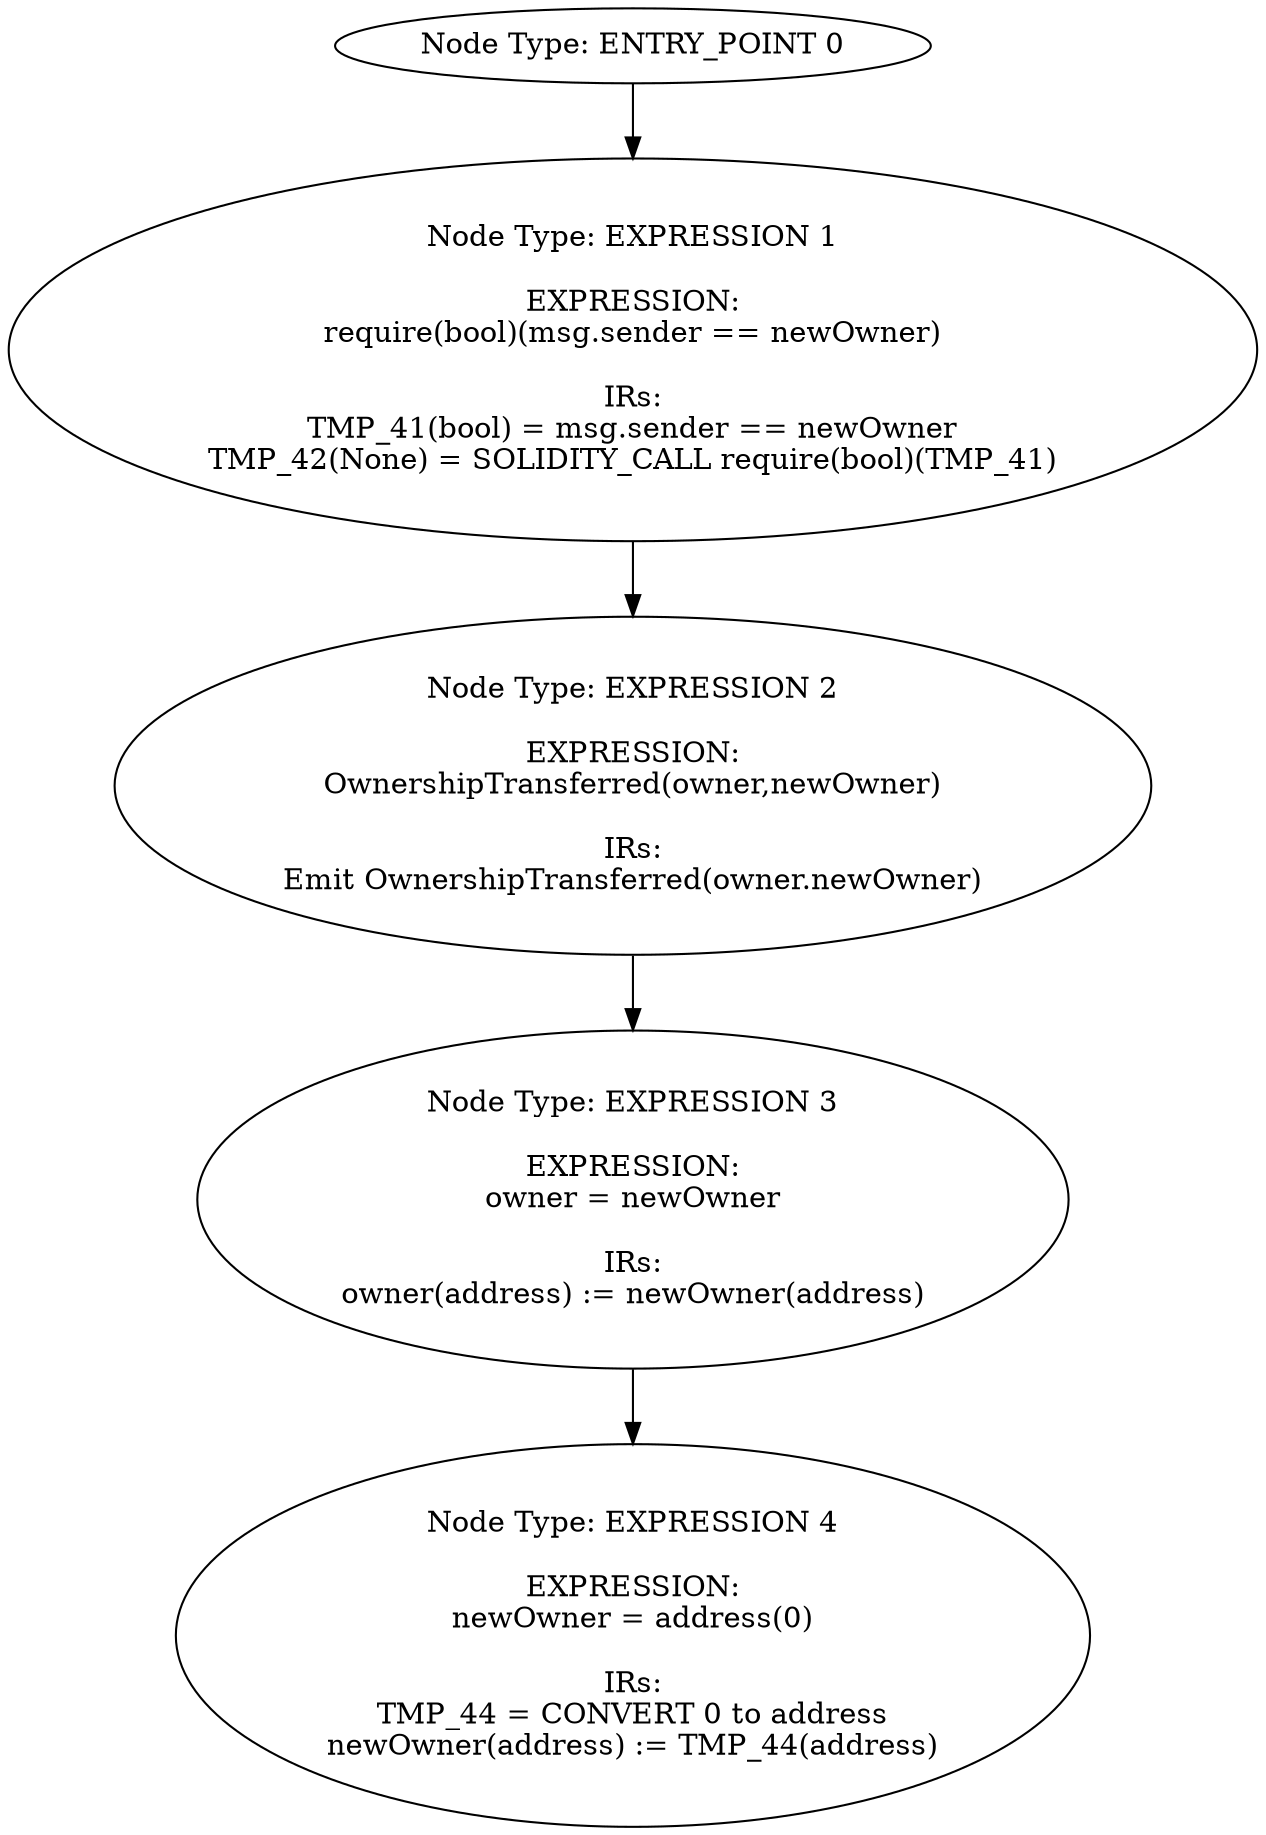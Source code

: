 digraph{
0[label="Node Type: ENTRY_POINT 0
"];
0->1;
1[label="Node Type: EXPRESSION 1

EXPRESSION:
require(bool)(msg.sender == newOwner)

IRs:
TMP_41(bool) = msg.sender == newOwner
TMP_42(None) = SOLIDITY_CALL require(bool)(TMP_41)"];
1->2;
2[label="Node Type: EXPRESSION 2

EXPRESSION:
OwnershipTransferred(owner,newOwner)

IRs:
Emit OwnershipTransferred(owner.newOwner)"];
2->3;
3[label="Node Type: EXPRESSION 3

EXPRESSION:
owner = newOwner

IRs:
owner(address) := newOwner(address)"];
3->4;
4[label="Node Type: EXPRESSION 4

EXPRESSION:
newOwner = address(0)

IRs:
TMP_44 = CONVERT 0 to address
newOwner(address) := TMP_44(address)"];
}
